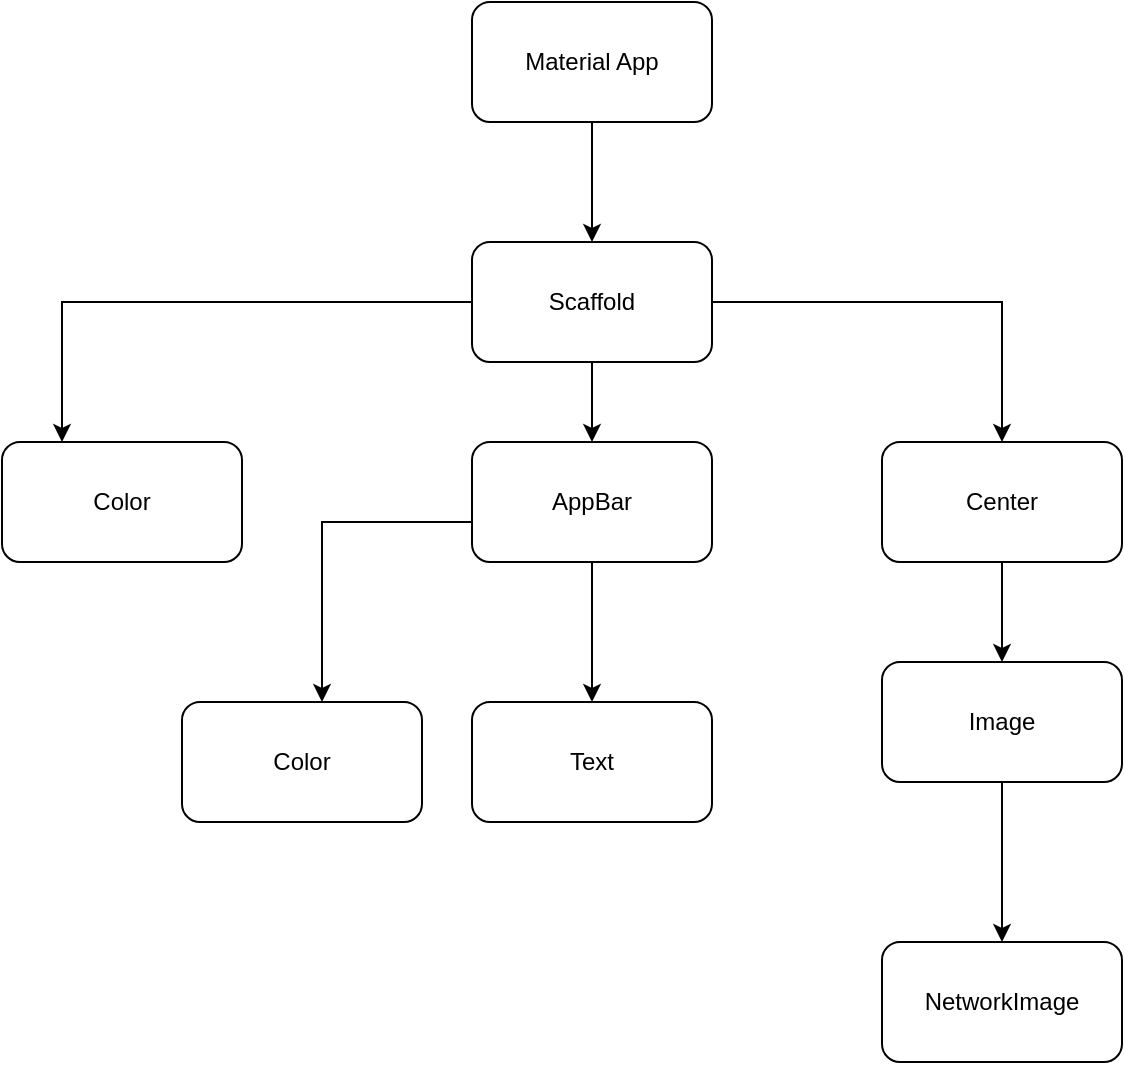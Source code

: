<mxfile version="20.8.10" type="device"><diagram name="Page-1" id="Ow9tErwV-NcASft6vpBT"><mxGraphModel dx="880" dy="484" grid="1" gridSize="10" guides="1" tooltips="1" connect="1" arrows="1" fold="1" page="1" pageScale="1" pageWidth="850" pageHeight="1100" math="0" shadow="0"><root><mxCell id="0"/><mxCell id="1" parent="0"/><mxCell id="UELUvdWjFDV1zcraQsRO-10" style="edgeStyle=orthogonalEdgeStyle;rounded=0;orthogonalLoop=1;jettySize=auto;html=1;" edge="1" parent="1" source="UELUvdWjFDV1zcraQsRO-1" target="UELUvdWjFDV1zcraQsRO-9"><mxGeometry relative="1" as="geometry"/></mxCell><mxCell id="UELUvdWjFDV1zcraQsRO-1" value="Material App" style="rounded=1;whiteSpace=wrap;html=1;" vertex="1" parent="1"><mxGeometry x="365" y="60" width="120" height="60" as="geometry"/></mxCell><mxCell id="UELUvdWjFDV1zcraQsRO-16" style="edgeStyle=orthogonalEdgeStyle;rounded=0;orthogonalLoop=1;jettySize=auto;html=1;" edge="1" parent="1" source="UELUvdWjFDV1zcraQsRO-9" target="UELUvdWjFDV1zcraQsRO-15"><mxGeometry relative="1" as="geometry"/></mxCell><mxCell id="UELUvdWjFDV1zcraQsRO-18" value="" style="edgeStyle=orthogonalEdgeStyle;rounded=0;orthogonalLoop=1;jettySize=auto;html=1;" edge="1" parent="1" source="UELUvdWjFDV1zcraQsRO-9" target="UELUvdWjFDV1zcraQsRO-17"><mxGeometry relative="1" as="geometry"/></mxCell><mxCell id="UELUvdWjFDV1zcraQsRO-31" style="edgeStyle=orthogonalEdgeStyle;rounded=0;orthogonalLoop=1;jettySize=auto;html=1;entryX=0.25;entryY=0;entryDx=0;entryDy=0;" edge="1" parent="1" source="UELUvdWjFDV1zcraQsRO-9" target="UELUvdWjFDV1zcraQsRO-12"><mxGeometry relative="1" as="geometry"/></mxCell><mxCell id="UELUvdWjFDV1zcraQsRO-9" value="Scaffold" style="whiteSpace=wrap;html=1;rounded=1;" vertex="1" parent="1"><mxGeometry x="365" y="180" width="120" height="60" as="geometry"/></mxCell><mxCell id="UELUvdWjFDV1zcraQsRO-12" value="Color" style="whiteSpace=wrap;html=1;rounded=1;" vertex="1" parent="1"><mxGeometry x="130" y="280" width="120" height="60" as="geometry"/></mxCell><mxCell id="UELUvdWjFDV1zcraQsRO-20" value="" style="edgeStyle=orthogonalEdgeStyle;rounded=0;orthogonalLoop=1;jettySize=auto;html=1;" edge="1" parent="1" source="UELUvdWjFDV1zcraQsRO-15" target="UELUvdWjFDV1zcraQsRO-19"><mxGeometry relative="1" as="geometry"/></mxCell><mxCell id="UELUvdWjFDV1zcraQsRO-15" value="Center" style="whiteSpace=wrap;html=1;rounded=1;" vertex="1" parent="1"><mxGeometry x="570" y="280" width="120" height="60" as="geometry"/></mxCell><mxCell id="UELUvdWjFDV1zcraQsRO-29" style="edgeStyle=orthogonalEdgeStyle;rounded=0;orthogonalLoop=1;jettySize=auto;html=1;" edge="1" parent="1" source="UELUvdWjFDV1zcraQsRO-17" target="UELUvdWjFDV1zcraQsRO-28"><mxGeometry relative="1" as="geometry"><Array as="points"><mxPoint x="290" y="320"/></Array></mxGeometry></mxCell><mxCell id="UELUvdWjFDV1zcraQsRO-30" style="edgeStyle=orthogonalEdgeStyle;rounded=0;orthogonalLoop=1;jettySize=auto;html=1;" edge="1" parent="1" source="UELUvdWjFDV1zcraQsRO-17" target="UELUvdWjFDV1zcraQsRO-25"><mxGeometry relative="1" as="geometry"/></mxCell><mxCell id="UELUvdWjFDV1zcraQsRO-17" value="AppBar" style="whiteSpace=wrap;html=1;rounded=1;" vertex="1" parent="1"><mxGeometry x="365" y="280" width="120" height="60" as="geometry"/></mxCell><mxCell id="UELUvdWjFDV1zcraQsRO-23" value="" style="edgeStyle=orthogonalEdgeStyle;rounded=0;orthogonalLoop=1;jettySize=auto;html=1;" edge="1" parent="1" source="UELUvdWjFDV1zcraQsRO-19" target="UELUvdWjFDV1zcraQsRO-22"><mxGeometry relative="1" as="geometry"/></mxCell><mxCell id="UELUvdWjFDV1zcraQsRO-19" value="Image" style="whiteSpace=wrap;html=1;rounded=1;" vertex="1" parent="1"><mxGeometry x="570" y="390" width="120" height="60" as="geometry"/></mxCell><mxCell id="UELUvdWjFDV1zcraQsRO-22" value="NetworkImage" style="whiteSpace=wrap;html=1;rounded=1;" vertex="1" parent="1"><mxGeometry x="570" y="530" width="120" height="60" as="geometry"/></mxCell><mxCell id="UELUvdWjFDV1zcraQsRO-25" value="Text" style="whiteSpace=wrap;html=1;rounded=1;" vertex="1" parent="1"><mxGeometry x="365" y="410" width="120" height="60" as="geometry"/></mxCell><mxCell id="UELUvdWjFDV1zcraQsRO-28" value="Color" style="rounded=1;whiteSpace=wrap;html=1;" vertex="1" parent="1"><mxGeometry x="220" y="410" width="120" height="60" as="geometry"/></mxCell></root></mxGraphModel></diagram></mxfile>
